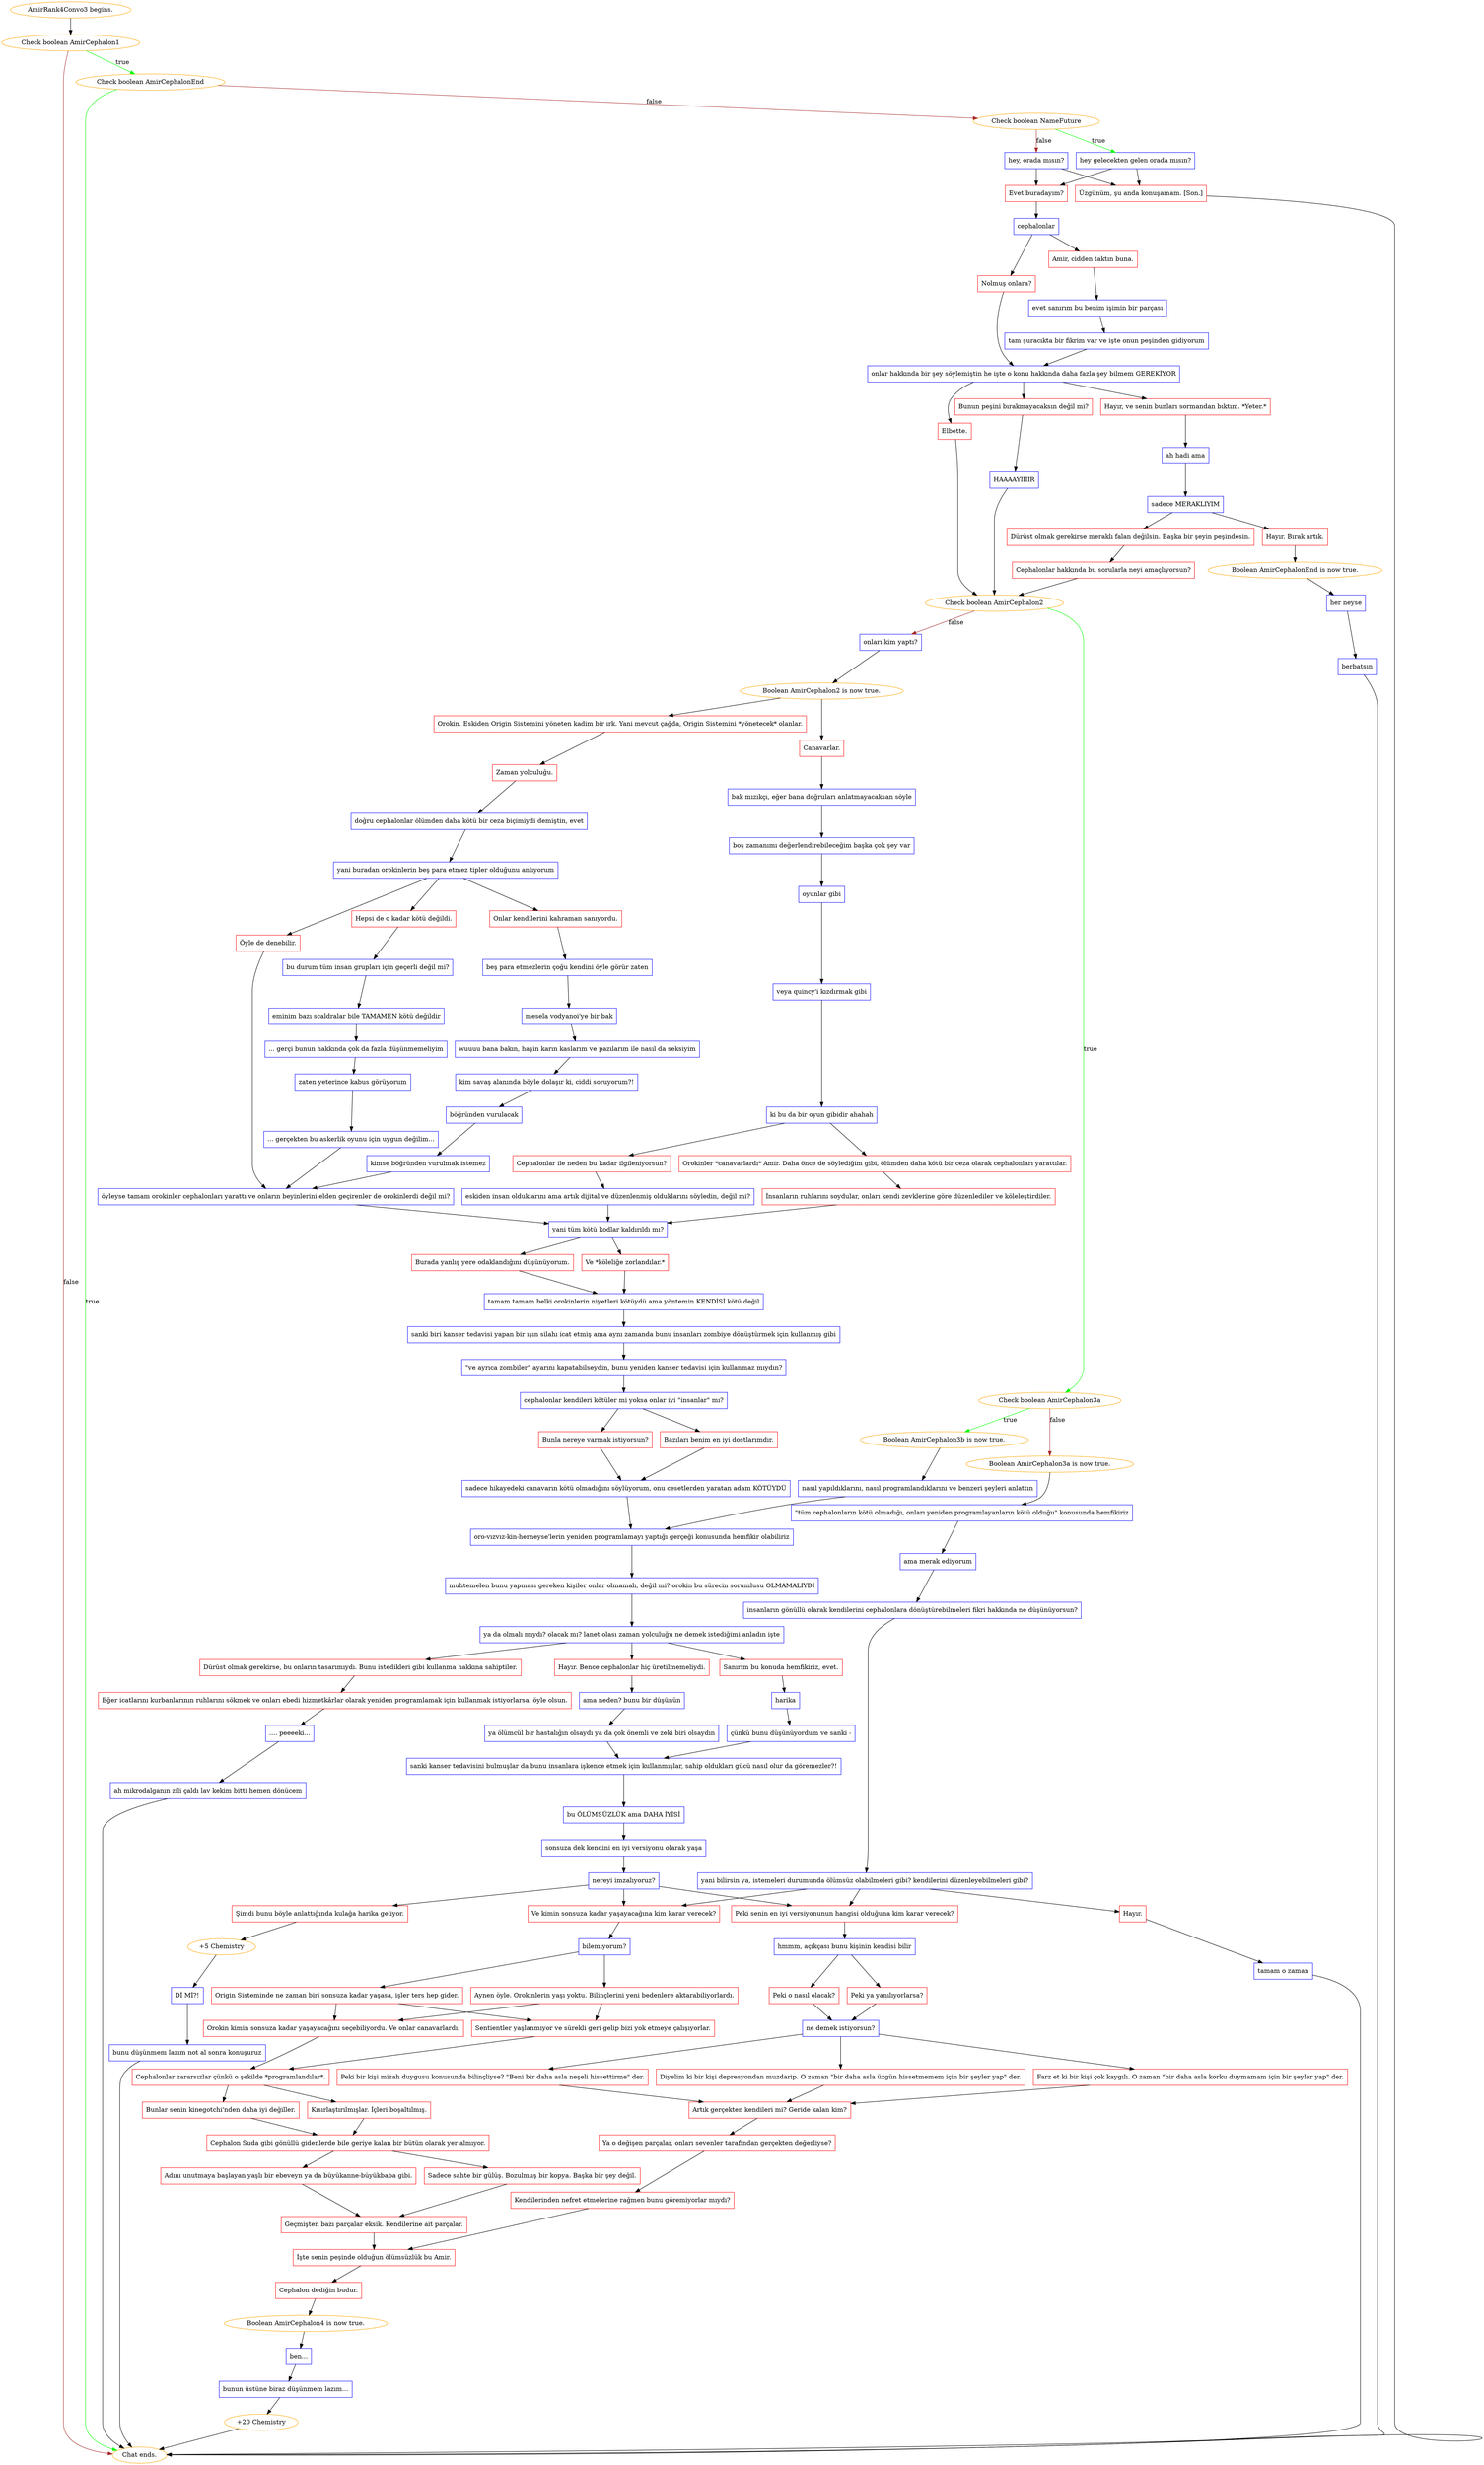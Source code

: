 digraph {
	"AmirRank4Convo3 begins." [color=orange];
		"AmirRank4Convo3 begins." -> j747002053;
	j747002053 [label="Check boolean AmirCephalon1",color=orange];
		j747002053 -> j2408014542 [label=true,color=green];
		j747002053 -> "Chat ends." [label=false,color=brown];
	j2408014542 [label="Check boolean AmirCephalonEnd",color=orange];
		j2408014542 -> "Chat ends." [label=true,color=green];
		j2408014542 -> j3805979731 [label=false,color=brown];
	"Chat ends." [color=orange];
	j3805979731 [label="Check boolean NameFuture",color=orange];
		j3805979731 -> j2215321949 [label=true,color=green];
		j3805979731 -> j873686009 [label=false,color=brown];
	j2215321949 [label="hey gelecekten gelen orada mısın?",shape=box,color=blue];
		j2215321949 -> j1396318950;
		j2215321949 -> j952662763;
	j873686009 [label="hey, orada mısın?",shape=box,color=blue];
		j873686009 -> j1396318950;
		j873686009 -> j952662763;
	j1396318950 [label="Evet buradayım?",shape=box,color=red];
		j1396318950 -> j2194370129;
	j952662763 [label="Üzgünüm, şu anda konuşamam. [Son.]",shape=box,color=red];
		j952662763 -> "Chat ends.";
	j2194370129 [label="cephalonlar",shape=box,color=blue];
		j2194370129 -> j3392371356;
		j2194370129 -> j1848091944;
	j3392371356 [label="Amir, cidden taktın buna.",shape=box,color=red];
		j3392371356 -> j22893298;
	j1848091944 [label="Nolmuş onlara?",shape=box,color=red];
		j1848091944 -> j3040980634;
	j22893298 [label="evet sanırım bu benim işimin bir parçası",shape=box,color=blue];
		j22893298 -> j3373986266;
	j3040980634 [label="onlar hakkında bir şey söylemiştin he işte o konu hakkında daha fazla şey bilmem GEREKİYOR",shape=box,color=blue];
		j3040980634 -> j2932371450;
		j3040980634 -> j23079224;
		j3040980634 -> j871862360;
	j3373986266 [label="tam şuracıkta bir fikrim var ve işte onun peşinden gidiyorum",shape=box,color=blue];
		j3373986266 -> j3040980634;
	j2932371450 [label="Hayır, ve senin bunları sormandan bıktım. *Yeter.*",shape=box,color=red];
		j2932371450 -> j457442300;
	j23079224 [label="Bunun peşini bırakmayacaksın değil mi?",shape=box,color=red];
		j23079224 -> j4181424087;
	j871862360 [label="Elbette.",shape=box,color=red];
		j871862360 -> j3578359325;
	j457442300 [label="ah hadi ama",shape=box,color=blue];
		j457442300 -> j2039627229;
	j4181424087 [label="HAAAAYIIIIR",shape=box,color=blue];
		j4181424087 -> j3578359325;
	j3578359325 [label="Check boolean AmirCephalon2",color=orange];
		j3578359325 -> j3029249022 [label=true,color=green];
		j3578359325 -> j131462585 [label=false,color=brown];
	j2039627229 [label="sadece MERAKLIYIM",shape=box,color=blue];
		j2039627229 -> j2894277577;
		j2039627229 -> j2895420867;
	j3029249022 [label="Check boolean AmirCephalon3a",color=orange];
		j3029249022 -> j1487630791 [label=true,color=green];
		j3029249022 -> j3169691386 [label=false,color=brown];
	j131462585 [label="onları kim yaptı?",shape=box,color=blue];
		j131462585 -> j463961025;
	j2894277577 [label="Dürüst olmak gerekirse meraklı falan değilsin. Başka bir şeyin peşindesin.",shape=box,color=red];
		j2894277577 -> j762488319;
	j2895420867 [label="Hayır. Bırak artık.",shape=box,color=red];
		j2895420867 -> j797863297;
	j1487630791 [label="Boolean AmirCephalon3b is now true.",color=orange];
		j1487630791 -> j216685380;
	j3169691386 [label="Boolean AmirCephalon3a is now true.",color=orange];
		j3169691386 -> j3060625538;
	j463961025 [label="Boolean AmirCephalon2 is now true.",color=orange];
		j463961025 -> j3932674053;
		j463961025 -> j3935769323;
	j762488319 [label="Cephalonlar hakkında bu sorularla neyi amaçlıyorsun?",shape=box,color=red];
		j762488319 -> j3578359325;
	j797863297 [label="Boolean AmirCephalonEnd is now true.",color=orange];
		j797863297 -> j3536759146;
	j216685380 [label="nasıl yapıldıklarını, nasıl programlandıklarını ve benzeri şeyleri anlattın",shape=box,color=blue];
		j216685380 -> j2430798127;
	j3060625538 [label="\"tüm cephalonların kötü olmadığı, onları yeniden programlayanların kötü olduğu\" konusunda hemfikiriz",shape=box,color=blue];
		j3060625538 -> j1449732354;
	j3932674053 [label="Canavarlar.",shape=box,color=red];
		j3932674053 -> j1935024556;
	j3935769323 [label="Orokin. Eskiden Origin Sistemini yöneten kadim bir ırk. Yani mevcut çağda, Origin Sistemini *yönetecek* olanlar.",shape=box,color=red];
		j3935769323 -> j461970887;
	j3536759146 [label="her neyse",shape=box,color=blue];
		j3536759146 -> j977591605;
	j2430798127 [label="oro-vızvız-kin-herneyse'lerin yeniden programlamayı yaptığı gerçeği konusunda hemfikir olabiliriz",shape=box,color=blue];
		j2430798127 -> j63405788;
	j1449732354 [label="ama merak ediyorum",shape=box,color=blue];
		j1449732354 -> j3312078608;
	j1935024556 [label="bak mızıkçı, eğer bana doğruları anlatmayacaksan söyle",shape=box,color=blue];
		j1935024556 -> j3665014267;
	j461970887 [label="Zaman yolculuğu.",shape=box,color=red];
		j461970887 -> j4183687276;
	j977591605 [label="berbatsın",shape=box,color=blue];
		j977591605 -> "Chat ends.";
	j63405788 [label="muhtemelen bunu yapması gereken kişiler onlar olmamalı, değil mi? orokin bu sürecin sorumlusu OLMAMALIYDI",shape=box,color=blue];
		j63405788 -> j3551892205;
	j3312078608 [label="insanların gönüllü olarak kendilerini cephalonlara dönüştürebilmeleri fikri hakkında ne düşünüyorsun?",shape=box,color=blue];
		j3312078608 -> j2097234477;
	j3665014267 [label="boş zamanımı değerlendirebileceğim başka çok şey var",shape=box,color=blue];
		j3665014267 -> j850900071;
	j4183687276 [label="doğru cephalonlar ölümden daha kötü bir ceza biçimiydi demiştin, evet",shape=box,color=blue];
		j4183687276 -> j543672528;
	j3551892205 [label="ya da olmalı mıydı? olacak mı? lanet olası zaman yolculuğu ne demek istediğimi anladın işte",shape=box,color=blue];
		j3551892205 -> j405993426;
		j3551892205 -> j3069576784;
		j3551892205 -> j3311686160;
	j2097234477 [label="yani bilirsin ya, istemeleri durumunda ölümsüz olabilmeleri gibi? kendilerini düzenleyebilmeleri gibi?",shape=box,color=blue];
		j2097234477 -> j2785548128;
		j2097234477 -> j2716866210;
		j2097234477 -> j4236900787;
	j850900071 [label="oyunlar gibi",shape=box,color=blue];
		j850900071 -> j1478080968;
	j543672528 [label="yani buradan orokinlerin beş para etmez tipler olduğunu anlıyorum",shape=box,color=blue];
		j543672528 -> j958448193;
		j543672528 -> j3354971587;
		j543672528 -> j1583443450;
	j405993426 [label="Sanırım bu konuda hemfikiriz, evet.",shape=box,color=red];
		j405993426 -> j888670383;
	j3069576784 [label="Hayır. Bence cephalonlar hiç üretilmemeliydi.",shape=box,color=red];
		j3069576784 -> j2944902798;
	j3311686160 [label="Dürüst olmak gerekirse, bu onların tasarımıydı. Bunu istedikleri gibi kullanma hakkına sahiptiler.",shape=box,color=red];
		j3311686160 -> j3169616165;
	j2785548128 [label="Peki senin en iyi versiyonunun hangisi olduğuna kim karar verecek?",shape=box,color=red];
		j2785548128 -> j167628868;
	j2716866210 [label="Ve kimin sonsuza kadar yaşayacağına kim karar verecek?",shape=box,color=red];
		j2716866210 -> j120862061;
	j4236900787 [label="Hayır.",shape=box,color=red];
		j4236900787 -> j4055839953;
	j1478080968 [label="veya quincy'i kızdırmak gibi",shape=box,color=blue];
		j1478080968 -> j4292490414;
	j958448193 [label="Öyle de denebilir.",shape=box,color=red];
		j958448193 -> j3455969742;
	j3354971587 [label="Hepsi de o kadar kötü değildi.",shape=box,color=red];
		j3354971587 -> j2303559589;
	j1583443450 [label="Onlar kendilerini kahraman sanıyordu.",shape=box,color=red];
		j1583443450 -> j1306737520;
	j888670383 [label="harika",shape=box,color=blue];
		j888670383 -> j978458988;
	j2944902798 [label="ama neden? bunu bir düşünün",shape=box,color=blue];
		j2944902798 -> j3091687627;
	j3169616165 [label="Eğer icatlarını kurbanlarının ruhlarını sökmek ve onları ebedi hizmetkârlar olarak yeniden programlamak için kullanmak istiyorlarsa, öyle olsun.",shape=box,color=red];
		j3169616165 -> j230983550;
	j167628868 [label="hmmm, açıkçası bunu kişinin kendisi bilir",shape=box,color=blue];
		j167628868 -> j3551484686;
		j167628868 -> j2275777120;
	j120862061 [label="bilemiyorum?",shape=box,color=blue];
		j120862061 -> j553904072;
		j120862061 -> j1347198724;
	j4055839953 [label="tamam o zaman",shape=box,color=blue];
		j4055839953 -> "Chat ends.";
	j4292490414 [label="ki bu da bir oyun gibidir ahahah",shape=box,color=blue];
		j4292490414 -> j1039377817;
		j4292490414 -> j373879721;
	j3455969742 [label="öyleyse tamam orokinler cephalonları yarattı ve onların beyinlerini elden geçirenler de orokinlerdi değil mi?",shape=box,color=blue];
		j3455969742 -> j4110981270;
	j2303559589 [label="bu durum tüm insan grupları için geçerli değil mi?",shape=box,color=blue];
		j2303559589 -> j963651854;
	j1306737520 [label="beş para etmezlerin çoğu kendini öyle görür zaten",shape=box,color=blue];
		j1306737520 -> j3075062603;
	j978458988 [label="çünkü bunu düşünüyordum ve sanki -",shape=box,color=blue];
		j978458988 -> j2123280562;
	j3091687627 [label="ya ölümcül bir hastalığın olsaydı ya da çok önemli ve zeki biri olsaydın",shape=box,color=blue];
		j3091687627 -> j2123280562;
	j230983550 [label=".... peeeeki...",shape=box,color=blue];
		j230983550 -> j600645018;
	j3551484686 [label="Peki ya yanılıyorlarsa?",shape=box,color=red];
		j3551484686 -> j3410689971;
	j2275777120 [label="Peki o nasıl olacak?",shape=box,color=red];
		j2275777120 -> j3410689971;
	j553904072 [label="Aynen öyle. Orokinlerin yaşı yoktu. Bilinçlerini yeni bedenlere aktarabiliyorlardı.",shape=box,color=red];
		j553904072 -> j269173073;
		j553904072 -> j724788032;
	j1347198724 [label="Origin Sisteminde ne zaman biri sonsuza kadar yaşasa, işler ters hep gider.",shape=box,color=red];
		j1347198724 -> j724788032;
		j1347198724 -> j269173073;
	j1039377817 [label="Cephalonlar ile neden bu kadar ilgileniyorsun?",shape=box,color=red];
		j1039377817 -> j2852760714;
	j373879721 [label="Orokinler *canavarlardı* Amir. Daha önce de söylediğim gibi, ölümden daha kötü bir ceza olarak cephalonları yarattılar.",shape=box,color=red];
		j373879721 -> j3430742421;
	j4110981270 [label="yani tüm kötü kodlar kaldırıldı mı?",shape=box,color=blue];
		j4110981270 -> j3456263735;
		j4110981270 -> j816139097;
	j963651854 [label="eminim bazı scaldralar bile TAMAMEN kötü değildir",shape=box,color=blue];
		j963651854 -> j810943982;
	j3075062603 [label="mesela vodyanoi'ye bir bak",shape=box,color=blue];
		j3075062603 -> j614658800;
	j2123280562 [label="sanki kanser tedavisini bulmuşlar da bunu insanlara işkence etmek için kullanmışlar, sahip oldukları gücü nasıl olur da göremezler?!",shape=box,color=blue];
		j2123280562 -> j2369471196;
	j600645018 [label="ah mikrodalganın zili çaldı lav kekim bitti hemen dönücem",shape=box,color=blue];
		j600645018 -> "Chat ends.";
	j3410689971 [label="ne demek istiyorsun?",shape=box,color=blue];
		j3410689971 -> j3867043466;
		j3410689971 -> j2873483461;
		j3410689971 -> j393238158;
	j269173073 [label="Orokin kimin sonsuza kadar yaşayacağını seçebiliyordu. Ve onlar canavarlardı.",shape=box,color=red];
		j269173073 -> j3313203984;
	j724788032 [label="Sentientler yaşlanmıyor ve sürekli geri gelip bizi yok etmeye çalışıyorlar.",shape=box,color=red];
		j724788032 -> j3313203984;
	j2852760714 [label="eskiden insan olduklarını ama artık dijital ve düzenlenmiş olduklarını söyledin, değil mi?",shape=box,color=blue];
		j2852760714 -> j4110981270;
	j3430742421 [label="İnsanların ruhlarını soydular, onları kendi zevklerine göre düzenlediler ve köleleştirdiler.",shape=box,color=red];
		j3430742421 -> j4110981270;
	j3456263735 [label="Burada yanlış yere odaklandığını düşünüyorum.",shape=box,color=red];
		j3456263735 -> j622162401;
	j816139097 [label="Ve *köleliğe zorlandılar.*",shape=box,color=red];
		j816139097 -> j622162401;
	j810943982 [label="... gerçi bunun hakkında çok da fazla düşünmemeliyim",shape=box,color=blue];
		j810943982 -> j3425605518;
	j614658800 [label="wuuuu bana bakın, haşin karın kaslarım ve pazılarım ile nasıl da seksiyim",shape=box,color=blue];
		j614658800 -> j1021293601;
	j2369471196 [label="bu ÖLÜMSÜZLÜK ama DAHA İYİSİ",shape=box,color=blue];
		j2369471196 -> j2964512368;
	j3867043466 [label="Diyelim ki bir kişi depresyondan muzdarip. O zaman \"bir daha asla üzgün hissetmemem için bir şeyler yap\" der.",shape=box,color=red];
		j3867043466 -> j3021626249;
	j2873483461 [label="Farz et ki bir kişi çok kaygılı. O zaman \"bir daha asla korku duymamam için bir şeyler yap\" der.",shape=box,color=red];
		j2873483461 -> j3021626249;
	j393238158 [label="Peki bir kişi mizah duygusu konusunda bilinçliyse? \"Beni bir daha asla neşeli hissettirme\" der.",shape=box,color=red];
		j393238158 -> j3021626249;
	j3313203984 [label="Cephalonlar zararsızlar çünkü o şekilde *programlandılar*.",shape=box,color=red];
		j3313203984 -> j2574540300;
		j3313203984 -> j2208751473;
	j622162401 [label="tamam tamam belki orokinlerin niyetleri kötüydü ama yöntemin KENDİSİ kötü değil",shape=box,color=blue];
		j622162401 -> j1779676109;
	j3425605518 [label="zaten yeterince kabus görüyorum",shape=box,color=blue];
		j3425605518 -> j4235703163;
	j1021293601 [label="kim savaş alanında böyle dolaşır ki, ciddi soruyorum?!",shape=box,color=blue];
		j1021293601 -> j2770676842;
	j2964512368 [label="sonsuza dek kendini en iyi versiyonu olarak yaşa",shape=box,color=blue];
		j2964512368 -> j802076226;
	j3021626249 [label="Artık gerçekten kendileri mi? Geride kalan kim?",shape=box,color=red];
		j3021626249 -> j3387759895;
	j2574540300 [label="Kısırlaştırılmışlar. İçleri boşaltılmış.",shape=box,color=red];
		j2574540300 -> j3151378541;
	j2208751473 [label="Bunlar senin kinegotchi'nden daha iyi değiller.",shape=box,color=red];
		j2208751473 -> j3151378541;
	j1779676109 [label="sanki biri kanser tedavisi yapan bir ışın silahı icat etmiş ama aynı zamanda bunu insanları zombiye dönüştürmek için kullanmış gibi",shape=box,color=blue];
		j1779676109 -> j2630201976;
	j4235703163 [label="... gerçekten bu askerlik oyunu için uygun değilim...",shape=box,color=blue];
		j4235703163 -> j3455969742;
	j2770676842 [label="böğründen vurulacak",shape=box,color=blue];
		j2770676842 -> j4033081973;
	j802076226 [label="nereyi imzalıyoruz?",shape=box,color=blue];
		j802076226 -> j2349926694;
		j802076226 -> j2785548128;
		j802076226 -> j2716866210;
	j3387759895 [label="Ya o değişen parçalar, onları sevenler tarafından gerçekten değerliyse?",shape=box,color=red];
		j3387759895 -> j1319161448;
	j3151378541 [label="Cephalon Suda gibi gönüllü gidenlerde bile geriye kalan bir bütün olarak yer almıyor.",shape=box,color=red];
		j3151378541 -> j2658520085;
		j3151378541 -> j3136350699;
	j2630201976 [label="\"ve ayrıca zombiler\" ayarını kapatabilseydin, bunu yeniden kanser tedavisi için kullanmaz mıydın?",shape=box,color=blue];
		j2630201976 -> j413512496;
	j4033081973 [label="kimse böğründen vurulmak istemez",shape=box,color=blue];
		j4033081973 -> j3455969742;
	j2349926694 [label="Şimdi bunu böyle anlattığında kulağa harika geliyor.",shape=box,color=red];
		j2349926694 -> j4052756309;
	j1319161448 [label="Kendilerinden nefret etmelerine rağmen bunu göremiyorlar mıydı?",shape=box,color=red];
		j1319161448 -> j1976355044;
	j2658520085 [label="Sadece sahte bir gülüş. Bozulmuş bir kopya. Başka bir şey değil.",shape=box,color=red];
		j2658520085 -> j266800691;
	j3136350699 [label="Adını unutmaya başlayan yaşlı bir ebeveyn ya da büyükanne-büyükbaba gibi.",shape=box,color=red];
		j3136350699 -> j266800691;
	j413512496 [label="cephalonlar kendileri kötüler mi yoksa onlar iyi \"insanlar\" mı?",shape=box,color=blue];
		j413512496 -> j3242754030;
		j413512496 -> j2267904609;
	j4052756309 [label="+5 Chemistry",color=orange];
		j4052756309 -> j1916911036;
	j1976355044 [label="İşte senin peşinde olduğun ölümsüzlük bu Amir.",shape=box,color=red];
		j1976355044 -> j3838193626;
	j266800691 [label="Geçmişten bazı parçalar eksik. Kendilerine ait parçalar.",shape=box,color=red];
		j266800691 -> j1976355044;
	j3242754030 [label="Bazıları benim en iyi dostlarımdır.",shape=box,color=red];
		j3242754030 -> j421787458;
	j2267904609 [label="Bunla nereye varmak istiyorsun?",shape=box,color=red];
		j2267904609 -> j421787458;
	j1916911036 [label="Dİ Mİ?!",shape=box,color=blue];
		j1916911036 -> j3225555493;
	j3838193626 [label="Cephalon dediğin budur.",shape=box,color=red];
		j3838193626 -> j3807552383;
	j421787458 [label="sadece hikayedeki canavarın kötü olmadığını söylüyorum, onu cesetlerden yaratan adam KÖTÜYDÜ",shape=box,color=blue];
		j421787458 -> j2430798127;
	j3225555493 [label="bunu düşünmem lazım not al sonra konuşuruz",shape=box,color=blue];
		j3225555493 -> "Chat ends.";
	j3807552383 [label="Boolean AmirCephalon4 is now true.",color=orange];
		j3807552383 -> j2945240987;
	j2945240987 [label="ben...",shape=box,color=blue];
		j2945240987 -> j3710348682;
	j3710348682 [label="bunun üstüne biraz düşünmem lazım...",shape=box,color=blue];
		j3710348682 -> j367054140;
	j367054140 [label="+20 Chemistry",color=orange];
		j367054140 -> "Chat ends.";
}